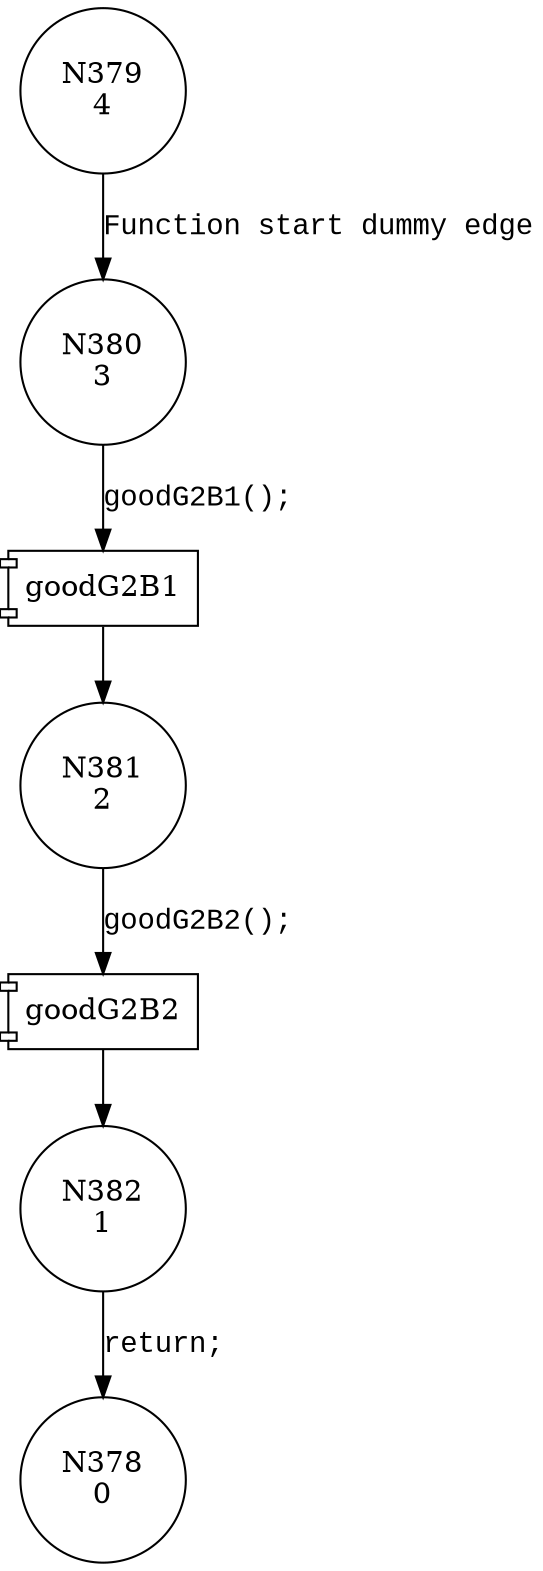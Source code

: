 digraph CWE121_Stack_Based_Buffer_Overflow__CWE805_char_alloca_memmove_02_good {
380 [shape="circle" label="N380\n3"]
381 [shape="circle" label="N381\n2"]
382 [shape="circle" label="N382\n1"]
379 [shape="circle" label="N379\n4"]
378 [shape="circle" label="N378\n0"]
100032 [shape="component" label="goodG2B1"]
380 -> 100032 [label="goodG2B1();" fontname="Courier New"]
100032 -> 381 [label="" fontname="Courier New"]
100033 [shape="component" label="goodG2B2"]
381 -> 100033 [label="goodG2B2();" fontname="Courier New"]
100033 -> 382 [label="" fontname="Courier New"]
379 -> 380 [label="Function start dummy edge" fontname="Courier New"]
382 -> 378 [label="return;" fontname="Courier New"]
}